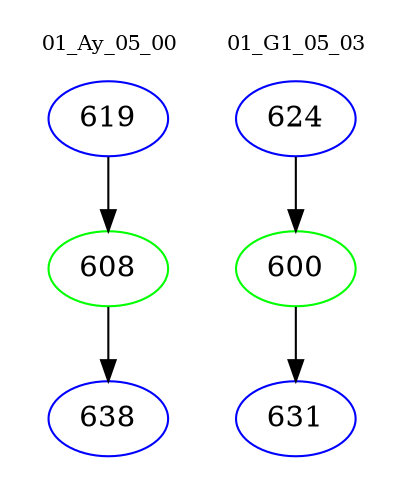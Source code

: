 digraph{
subgraph cluster_0 {
color = white
label = "01_Ay_05_00";
fontsize=10;
T0_619 [label="619", color="blue"]
T0_619 -> T0_608 [color="black"]
T0_608 [label="608", color="green"]
T0_608 -> T0_638 [color="black"]
T0_638 [label="638", color="blue"]
}
subgraph cluster_1 {
color = white
label = "01_G1_05_03";
fontsize=10;
T1_624 [label="624", color="blue"]
T1_624 -> T1_600 [color="black"]
T1_600 [label="600", color="green"]
T1_600 -> T1_631 [color="black"]
T1_631 [label="631", color="blue"]
}
}

